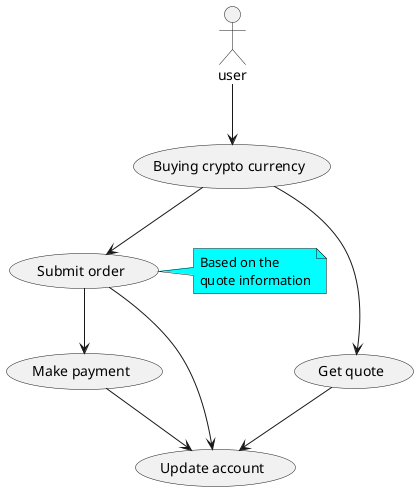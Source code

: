 @startuml first-use

actor user

(Buying crypto currency) as (Use_common)
(Get quote) as (Use_quote)
(Submit order) as (Use_order)
(Make payment) as (Use_payment)
(Update account) as (Use_account)

user --> Use_common
Use_common --> Use_quote

note right of Use_order #Aqua : Based on the \nquote information

Use_common --> Use_order
Use_order --> Use_payment

Use_quote --> Use_account
Use_order --> Use_account
Use_payment --> Use_account

@enduml